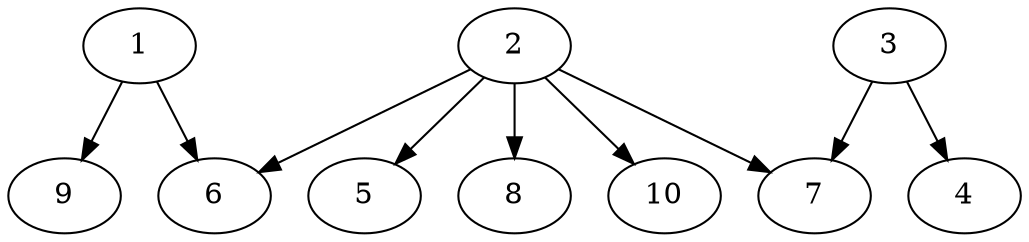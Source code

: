 // DAG automatically generated by daggen at Thu Oct  3 13:58:04 2019
// ./daggen --dot -n 10 --ccr 0.5 --fat 0.7 --regular 0.5 --density 0.5 --mindata 5242880 --maxdata 52428800 
digraph G {
  1 [size="61540352", alpha="0.08", expect_size="30770176"] 
  1 -> 6 [size ="30770176"]
  1 -> 9 [size ="30770176"]
  2 [size="18135040", alpha="0.08", expect_size="9067520"] 
  2 -> 5 [size ="9067520"]
  2 -> 6 [size ="9067520"]
  2 -> 7 [size ="9067520"]
  2 -> 8 [size ="9067520"]
  2 -> 10 [size ="9067520"]
  3 [size="78184448", alpha="0.12", expect_size="39092224"] 
  3 -> 4 [size ="39092224"]
  3 -> 7 [size ="39092224"]
  4 [size="74516480", alpha="0.06", expect_size="37258240"] 
  5 [size="60174336", alpha="0.17", expect_size="30087168"] 
  6 [size="13961216", alpha="0.16", expect_size="6980608"] 
  7 [size="84897792", alpha="0.17", expect_size="42448896"] 
  8 [size="39766016", alpha="0.04", expect_size="19883008"] 
  9 [size="94177280", alpha="0.06", expect_size="47088640"] 
  10 [size="57679872", alpha="0.11", expect_size="28839936"] 
}
